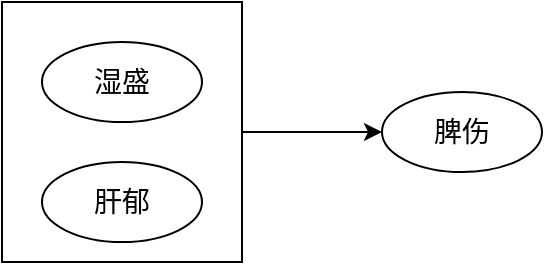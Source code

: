 <mxfile version="23.1.7" type="github">
  <diagram name="第 1 页" id="qnsRu85hqL5BaTXYxZI0">
    <mxGraphModel dx="1050" dy="557" grid="1" gridSize="10" guides="1" tooltips="1" connect="1" arrows="1" fold="1" page="1" pageScale="1" pageWidth="827" pageHeight="1169" math="0" shadow="0">
      <root>
        <mxCell id="0" />
        <mxCell id="1" parent="0" />
        <mxCell id="woRqSLo6KzbHQ52F7EDN-5" style="edgeStyle=orthogonalEdgeStyle;rounded=0;orthogonalLoop=1;jettySize=auto;html=1;exitX=1;exitY=0.5;exitDx=0;exitDy=0;entryX=0;entryY=0.5;entryDx=0;entryDy=0;" edge="1" parent="1" source="woRqSLo6KzbHQ52F7EDN-4" target="woRqSLo6KzbHQ52F7EDN-7">
          <mxGeometry relative="1" as="geometry">
            <mxPoint x="414" y="155" as="targetPoint" />
          </mxGeometry>
        </mxCell>
        <mxCell id="woRqSLo6KzbHQ52F7EDN-4" value="" style="rounded=0;whiteSpace=wrap;html=1;" vertex="1" parent="1">
          <mxGeometry x="230" y="90" width="120" height="130" as="geometry" />
        </mxCell>
        <mxCell id="woRqSLo6KzbHQ52F7EDN-1" value="湿盛" style="ellipse;whiteSpace=wrap;html=1;fontSize=14;" vertex="1" parent="1">
          <mxGeometry x="250" y="110" width="80" height="40" as="geometry" />
        </mxCell>
        <mxCell id="woRqSLo6KzbHQ52F7EDN-2" value="肝郁" style="ellipse;whiteSpace=wrap;html=1;fontSize=14;" vertex="1" parent="1">
          <mxGeometry x="250" y="170" width="80" height="40" as="geometry" />
        </mxCell>
        <mxCell id="woRqSLo6KzbHQ52F7EDN-6" value="" style="group" vertex="1" connectable="0" parent="1">
          <mxGeometry x="420" y="135" width="80" height="50" as="geometry" />
        </mxCell>
        <mxCell id="woRqSLo6KzbHQ52F7EDN-7" value="脾伤" style="ellipse;whiteSpace=wrap;html=1;fontSize=14;" vertex="1" parent="woRqSLo6KzbHQ52F7EDN-6">
          <mxGeometry width="80" height="40" as="geometry" />
        </mxCell>
      </root>
    </mxGraphModel>
  </diagram>
</mxfile>
